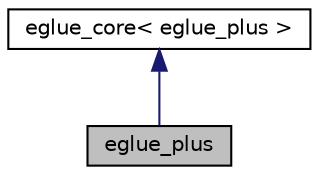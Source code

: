 digraph "eglue_plus"
{
  edge [fontname="Helvetica",fontsize="10",labelfontname="Helvetica",labelfontsize="10"];
  node [fontname="Helvetica",fontsize="10",shape=record];
  Node1 [label="eglue_plus",height=0.2,width=0.4,color="black", fillcolor="grey75", style="filled" fontcolor="black"];
  Node2 -> Node1 [dir="back",color="midnightblue",fontsize="10",style="solid",fontname="Helvetica"];
  Node2 [label="eglue_core\< eglue_plus \>",height=0.2,width=0.4,color="black", fillcolor="white", style="filled",URL="$structeglue__core.html"];
}
